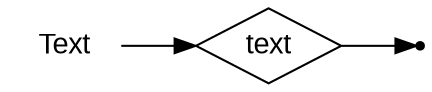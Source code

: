 digraph TEXT {
  rankdir=LR;
  node [fontname="Arial"];
  start [label="Text" shape=plaintext];
  end [label="" shape=point];
  A [label="text" shape=diamond];
  start -> A;
  A -> end;
}
